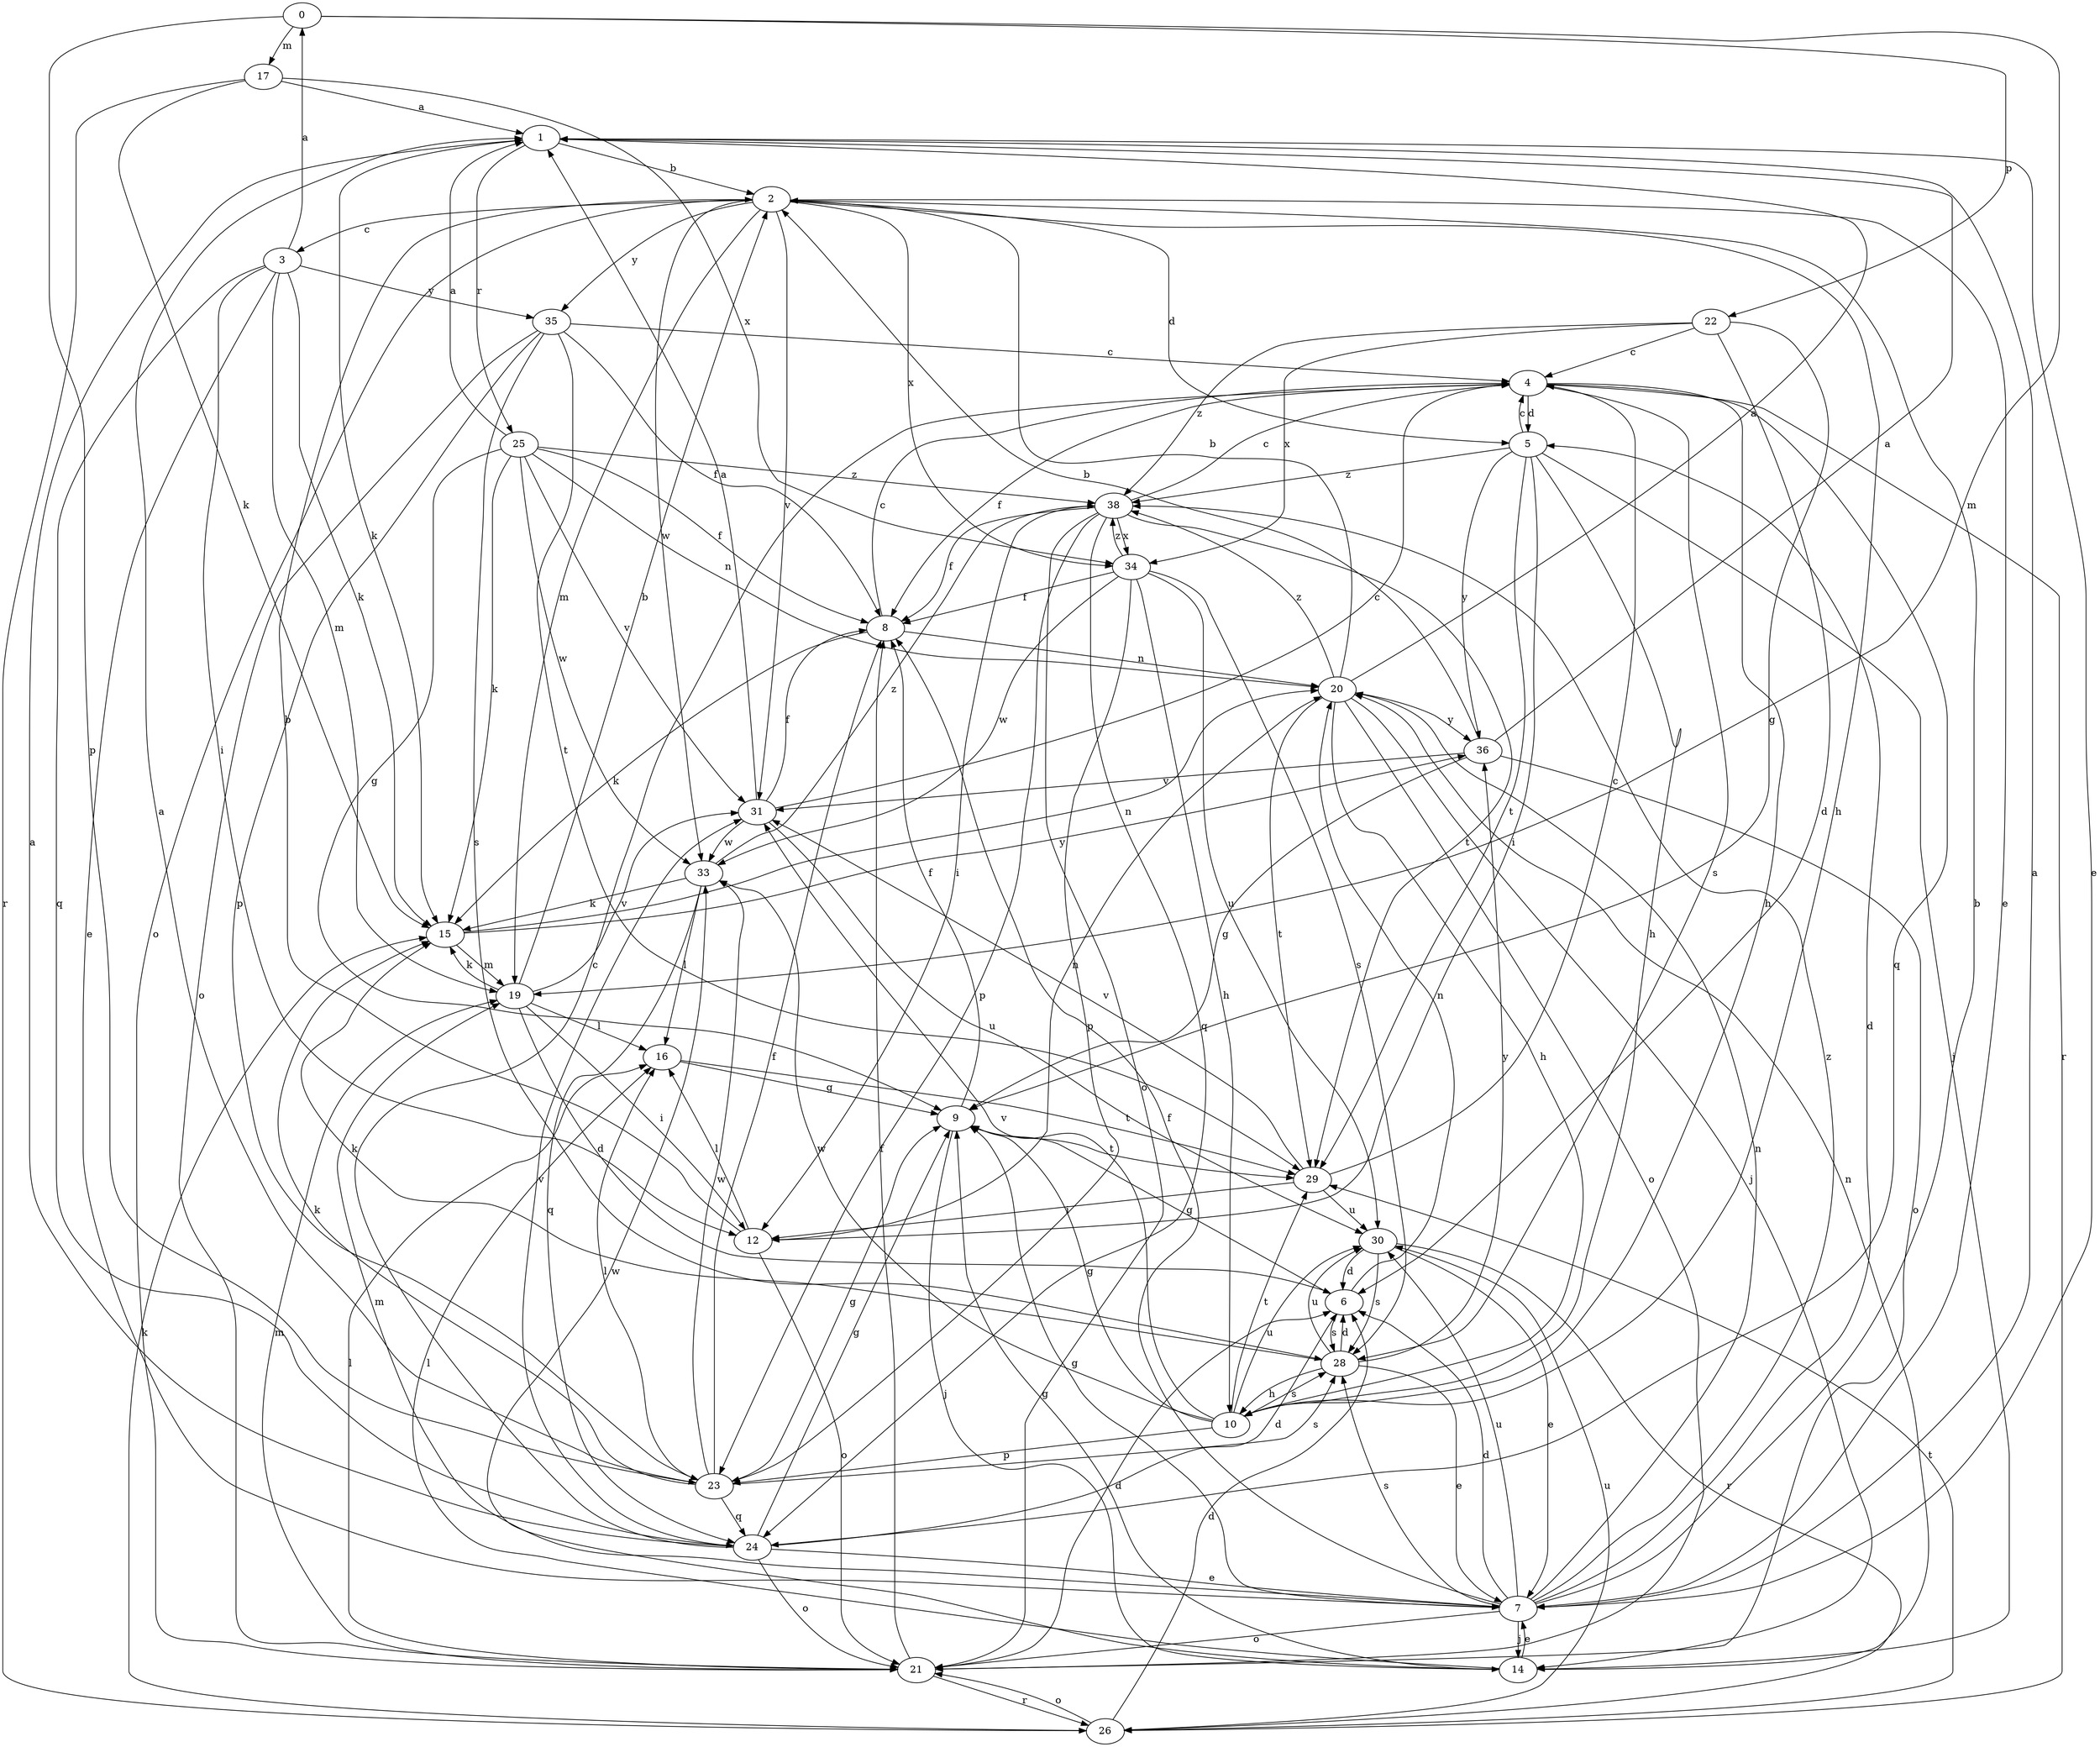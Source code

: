 strict digraph  {
0;
1;
2;
3;
4;
5;
6;
7;
8;
9;
10;
12;
14;
15;
16;
17;
19;
20;
21;
22;
23;
24;
25;
26;
28;
29;
30;
31;
33;
34;
35;
36;
38;
0 -> 17  [label=m];
0 -> 19  [label=m];
0 -> 22  [label=p];
0 -> 23  [label=p];
1 -> 2  [label=b];
1 -> 7  [label=e];
1 -> 15  [label=k];
1 -> 25  [label=r];
2 -> 3  [label=c];
2 -> 5  [label=d];
2 -> 7  [label=e];
2 -> 10  [label=h];
2 -> 19  [label=m];
2 -> 21  [label=o];
2 -> 31  [label=v];
2 -> 33  [label=w];
2 -> 34  [label=x];
2 -> 35  [label=y];
3 -> 0  [label=a];
3 -> 7  [label=e];
3 -> 12  [label=i];
3 -> 15  [label=k];
3 -> 19  [label=m];
3 -> 24  [label=q];
3 -> 35  [label=y];
4 -> 5  [label=d];
4 -> 8  [label=f];
4 -> 10  [label=h];
4 -> 24  [label=q];
4 -> 26  [label=r];
4 -> 28  [label=s];
5 -> 4  [label=c];
5 -> 10  [label=h];
5 -> 12  [label=i];
5 -> 14  [label=j];
5 -> 29  [label=t];
5 -> 36  [label=y];
5 -> 38  [label=z];
6 -> 9  [label=g];
6 -> 20  [label=n];
6 -> 28  [label=s];
7 -> 1  [label=a];
7 -> 2  [label=b];
7 -> 5  [label=d];
7 -> 6  [label=d];
7 -> 8  [label=f];
7 -> 9  [label=g];
7 -> 14  [label=j];
7 -> 19  [label=m];
7 -> 20  [label=n];
7 -> 21  [label=o];
7 -> 28  [label=s];
7 -> 30  [label=u];
7 -> 38  [label=z];
8 -> 4  [label=c];
8 -> 15  [label=k];
8 -> 20  [label=n];
9 -> 8  [label=f];
9 -> 14  [label=j];
9 -> 29  [label=t];
10 -> 9  [label=g];
10 -> 23  [label=p];
10 -> 28  [label=s];
10 -> 29  [label=t];
10 -> 30  [label=u];
10 -> 31  [label=v];
10 -> 33  [label=w];
12 -> 2  [label=b];
12 -> 16  [label=l];
12 -> 20  [label=n];
12 -> 21  [label=o];
14 -> 7  [label=e];
14 -> 9  [label=g];
14 -> 16  [label=l];
14 -> 20  [label=n];
14 -> 33  [label=w];
15 -> 19  [label=m];
15 -> 20  [label=n];
15 -> 36  [label=y];
16 -> 9  [label=g];
16 -> 29  [label=t];
17 -> 1  [label=a];
17 -> 15  [label=k];
17 -> 26  [label=r];
17 -> 34  [label=x];
19 -> 2  [label=b];
19 -> 6  [label=d];
19 -> 12  [label=i];
19 -> 15  [label=k];
19 -> 16  [label=l];
19 -> 31  [label=v];
20 -> 1  [label=a];
20 -> 2  [label=b];
20 -> 10  [label=h];
20 -> 14  [label=j];
20 -> 21  [label=o];
20 -> 29  [label=t];
20 -> 36  [label=y];
20 -> 38  [label=z];
21 -> 6  [label=d];
21 -> 8  [label=f];
21 -> 16  [label=l];
21 -> 19  [label=m];
21 -> 26  [label=r];
22 -> 4  [label=c];
22 -> 6  [label=d];
22 -> 9  [label=g];
22 -> 34  [label=x];
22 -> 38  [label=z];
23 -> 1  [label=a];
23 -> 8  [label=f];
23 -> 9  [label=g];
23 -> 15  [label=k];
23 -> 16  [label=l];
23 -> 24  [label=q];
23 -> 28  [label=s];
23 -> 33  [label=w];
24 -> 1  [label=a];
24 -> 4  [label=c];
24 -> 6  [label=d];
24 -> 7  [label=e];
24 -> 9  [label=g];
24 -> 21  [label=o];
24 -> 31  [label=v];
25 -> 1  [label=a];
25 -> 8  [label=f];
25 -> 9  [label=g];
25 -> 15  [label=k];
25 -> 20  [label=n];
25 -> 31  [label=v];
25 -> 33  [label=w];
25 -> 38  [label=z];
26 -> 6  [label=d];
26 -> 15  [label=k];
26 -> 21  [label=o];
26 -> 29  [label=t];
26 -> 30  [label=u];
28 -> 6  [label=d];
28 -> 7  [label=e];
28 -> 10  [label=h];
28 -> 15  [label=k];
28 -> 30  [label=u];
28 -> 36  [label=y];
29 -> 4  [label=c];
29 -> 12  [label=i];
29 -> 30  [label=u];
29 -> 31  [label=v];
30 -> 6  [label=d];
30 -> 7  [label=e];
30 -> 26  [label=r];
30 -> 28  [label=s];
31 -> 1  [label=a];
31 -> 4  [label=c];
31 -> 8  [label=f];
31 -> 30  [label=u];
31 -> 33  [label=w];
33 -> 15  [label=k];
33 -> 16  [label=l];
33 -> 24  [label=q];
33 -> 38  [label=z];
34 -> 8  [label=f];
34 -> 10  [label=h];
34 -> 23  [label=p];
34 -> 28  [label=s];
34 -> 30  [label=u];
34 -> 33  [label=w];
34 -> 38  [label=z];
35 -> 4  [label=c];
35 -> 8  [label=f];
35 -> 21  [label=o];
35 -> 23  [label=p];
35 -> 28  [label=s];
35 -> 29  [label=t];
36 -> 1  [label=a];
36 -> 2  [label=b];
36 -> 9  [label=g];
36 -> 21  [label=o];
36 -> 31  [label=v];
38 -> 4  [label=c];
38 -> 8  [label=f];
38 -> 12  [label=i];
38 -> 21  [label=o];
38 -> 23  [label=p];
38 -> 24  [label=q];
38 -> 29  [label=t];
38 -> 34  [label=x];
}
